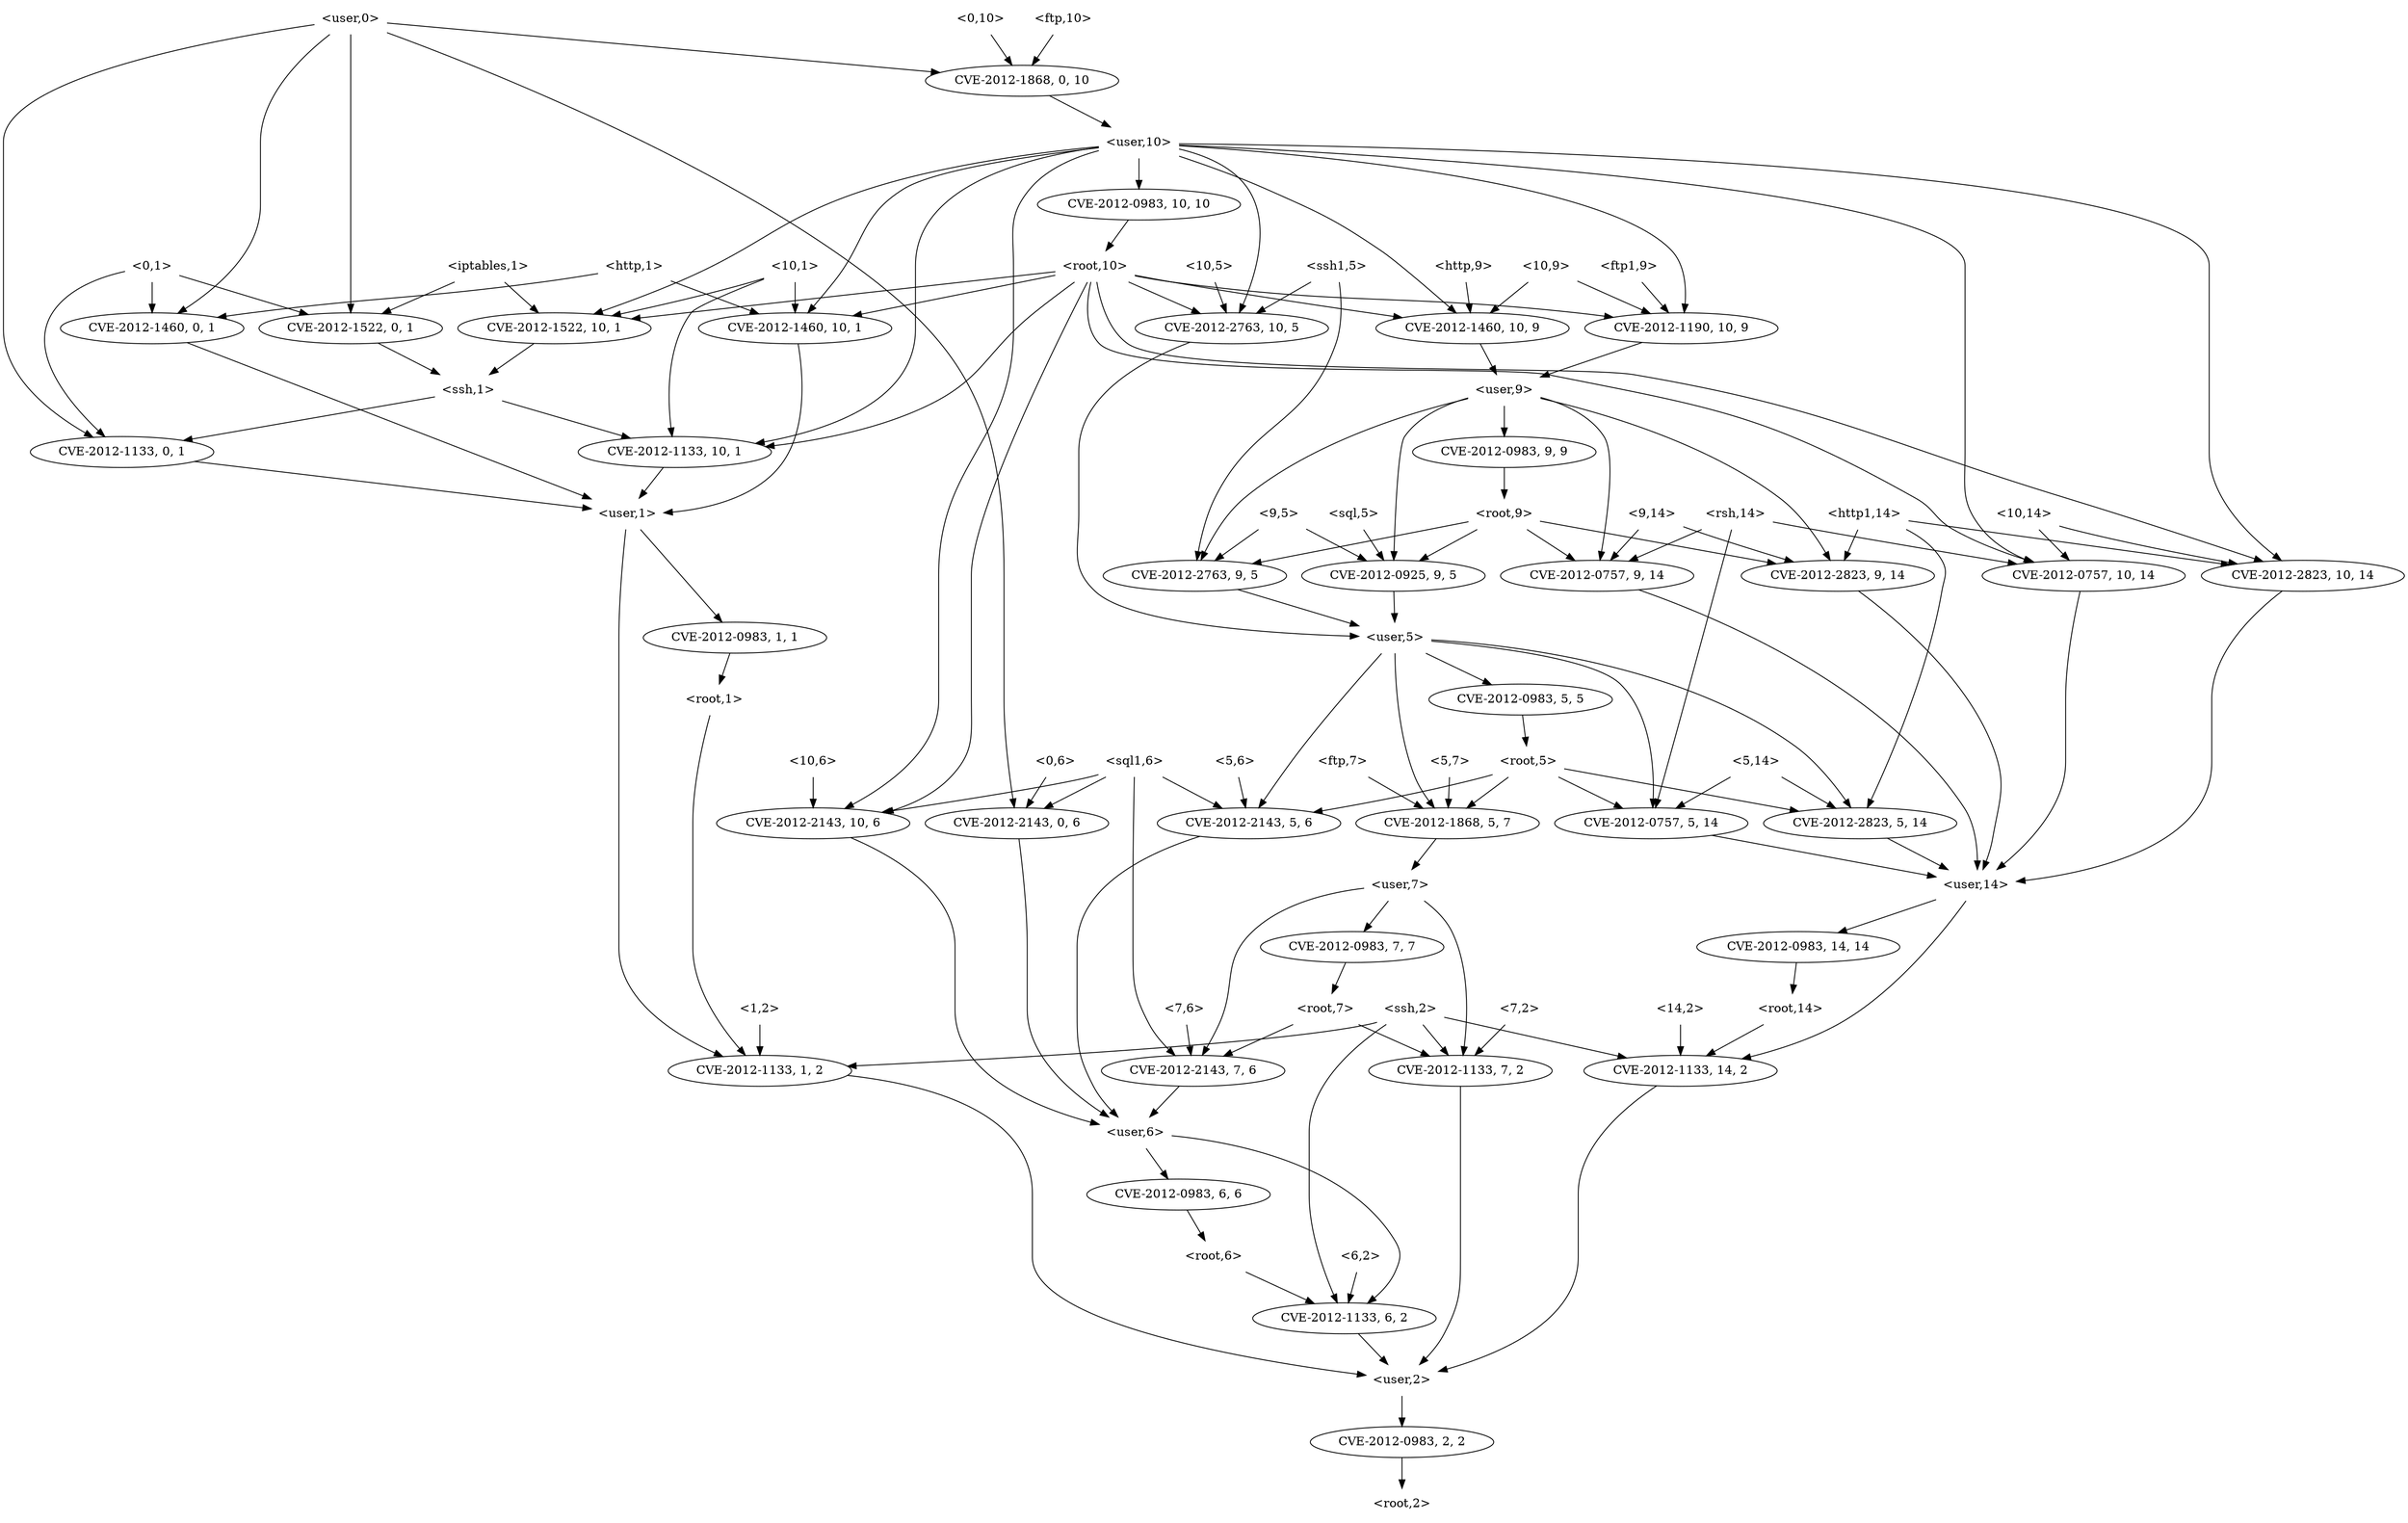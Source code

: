 strict digraph {
	graph [bb="0,0,2322,1764"];
	node [label="\N"];
	"<v_ssh1,9,5>"	 [height=0.5,
		label=<CVE-2012-2763, 9, 5>,
		pos="1879,1098",
		width=2.4499];
	"<user,5>"	 [height=0.5,
		pos="1691,1026",
		shape=plaintext,
		width=0.91667];
	"<v_ssh1,9,5>" -> "<user,5>"	 [pos="e,1724.1,1039.3 1838.7,1082 1807.7,1070.4 1765,1054.5 1733.5,1042.8"];
	"<v_rsh,5,14>"	 [height=0.5,
		label=<CVE-2012-0757, 5, 14>,
		pos="1398,810",
		width=2.5686];
	"<user,5>" -> "<v_rsh,5,14>"	 [pos="e,1400.8,828.08 1657.8,1025.6 1611.1,1024.6 1525.9,1016.4 1472,972 1430.1,937.48 1410.8,873.99 1402.8,837.91"];
	"<v_sql1,5,6>"	 [height=0.5,
		label=<CVE-2012-2143, 5, 6>,
		pos="1792,810",
		width=2.4499];
	"<user,5>" -> "<v_sql1,5,6>"	 [pos="e,1796.2,827.98 1712.4,1007.8 1737.7,985.92 1778.6,945.4 1795,900 1802.2,880.07 1800.8,855.96 1798,837.87"];
	"<v_ftp,5,7>"	 [height=0.5,
		label=<CVE-2012-1868, 5, 7>,
		pos="1597,810",
		width=2.4499];
	"<user,5>" -> "<v_ftp,5,7>"	 [pos="e,1639.1,825.89 1695.4,1007.5 1702.2,976.29 1712,909.77 1685,864 1676.5,849.63 1662.5,838.68 1648.1,830.57"];
	"<v_http1,5,14>"	 [height=0.5,
		label=<CVE-2012-2823, 5, 14>,
		pos="1194,810",
		width=2.5686];
	"<user,5>" -> "<v_http1,5,14>"	 [pos="e,1207.3,827.9 1657.9,1022 1584,1013.8 1402.4,985.71 1281,900 1255,881.68 1230.2,855.06 1213.8,835.7"];
	"<v_root,5,5>"	 [height=0.5,
		label=<CVE-2012-0983, 5, 5>,
		pos="1569,954",
		width=2.4499];
	"<user,5>" -> "<v_root,5,5>"	 [pos="e,1597.3,971.23 1661.2,1007.9 1644.6,998.36 1623.8,986.44 1606.2,976.33"];
	"<root,5>"	 [height=0.5,
		pos="1494,882",
		shape=plaintext,
		width=0.89583];
	"<root,5>" -> "<v_rsh,5,14>"	 [pos="e,1420.8,827.62 1470.3,863.7 1457.9,854.66 1442.6,843.5 1429.2,833.77"];
	"<root,5>" -> "<v_ftp,5,7>"	 [pos="e,1572.8,827.47 1519.2,863.88 1532.8,854.61 1549.8,843.05 1564.5,833.1"];
	"<root,5>" -> "<v_http1,5,14>"	 [pos="e,1250.8,824.24 1461.6,873.44 1413.7,862.27 1323,841.09 1260.5,826.52"];
	"<root,5>" -> "<v_sql1,5,6>"	 [pos="e,1728.6,822.64 1526.5,866.88 1529.3,865.84 1532.2,864.86 1535,864 1568.6,853.66 1655.3,836.5 1718.7,824.52"];
	"<user,14>"	 [height=0.5,
		pos="1073,738",
		shape=plaintext,
		width=1.0069];
	"<v_rsh,5,14>" -> "<user,14>"	 [pos="e,1109.5,746.87 1338.4,796.16 1275.3,782.57 1177,761.41 1119.4,749"];
	"<user,7>"	 [height=0.5,
		pos="1597,738",
		shape=plaintext,
		width=0.91667];
	"<v_ftp,5,7>" -> "<user,7>"	 [pos="e,1597,756.1 1597,791.7 1597,783.98 1597,774.71 1597,766.11"];
	"<v_http1,5,14>" -> "<user,14>"	 [pos="e,1102.6,756.12 1165.9,792.76 1149.8,783.41 1129.2,771.52 1111.5,761.29"];
	"<user,6>"	 [height=0.5,
		pos="1812,450",
		shape=plaintext,
		width=0.91667];
	"<v_sql1,5,6>" -> "<user,6>"	 [pos="e,1827.8,468.44 1808.5,792.27 1831.4,767.26 1870,717.63 1870,667 1870,667 1870,667 1870,593 1870,552.55 1867.6,540.89 1851,504 1846.6\
,494.31 1840.3,484.66 1834,476.31"];
	"<v_ftp1,10,9>"	 [height=0.5,
		label=<CVE-2012-1190, 10, 9>,
		pos="1560,1386",
		width=2.5686];
	"<user,9>"	 [height=0.5,
		pos="1560,1314",
		shape=plaintext,
		width=0.91667];
	"<v_ftp1,10,9>" -> "<user,9>"	 [pos="e,1560,1332.1 1560,1367.7 1560,1360 1560,1350.7 1560,1342.1"];
	"<user,9>" -> "<v_ssh1,9,5>"	 [pos="e,1866.8,1115.9 1593.3,1305.4 1626.1,1297.2 1676.9,1282 1717,1260 1761.6,1235.5 1769.9,1223.9 1806,1188 1826.2,1167.9 1846.5,1142.6\
 1860.6,1124.2"];
	"<v_sql,9,5>"	 [height=0.5,
		label=<CVE-2012-0925, 9, 5>,
		pos="1684,1098",
		width=2.4499];
	"<user,9>" -> "<v_sql,9,5>"	 [pos="e,1691.8,1116.3 1593.1,1310.4 1625.4,1305.9 1673,1293.6 1696,1260 1723.5,1219.8 1708.1,1159.9 1695.4,1125.7"];
	"<v_rsh,9,14>"	 [height=0.5,
		label=<CVE-2012-0757, 9, 14>,
		pos="1485,1098",
		width=2.5686];
	"<user,9>" -> "<v_rsh,9,14>"	 [pos="e,1483,1116.1 1533.9,1295.9 1522.1,1286.7 1509.3,1274.4 1502,1260 1480.4,1217.2 1480,1159.9 1482.2,1126.4"];
	"<v_http1,9,14>"	 [height=0.5,
		label=<CVE-2012-2823, 9, 14>,
		pos="1243,1098",
		width=2.5686];
	"<user,9>" -> "<v_http1,9,14>"	 [pos="e,1254.7,1116.1 1526.6,1300.4 1478,1280.9 1386.3,1240.4 1320,1188 1296.8,1169.7 1275.2,1143.6 1260.8,1124.4"];
	"<v_root,9,9>"	 [height=0.5,
		label=<CVE-2012-0983, 9, 9>,
		pos="1599,1242",
		width=2.4499];
	"<user,9>" -> "<v_root,9,9>"	 [pos="e,1589.5,1260.1 1569.6,1295.7 1574.1,1287.6 1579.6,1277.9 1584.5,1269"];
	"<9,5>"	 [height=0.5,
		pos="1770,1170",
		shape=plaintext,
		width=0.75];
	"<9,5>" -> "<v_ssh1,9,5>"	 [pos="e,1853.4,1115.5 1796.7,1151.9 1811.1,1142.6 1829.1,1131 1844.6,1121.1"];
	"<9,5>" -> "<v_sql,9,5>"	 [pos="e,1704.4,1115.6 1748.7,1151.7 1737.7,1142.7 1724.2,1131.7 1712.3,1122"];
	"<v_sql,9,5>" -> "<user,5>"	 [pos="e,1689.3,1044.1 1685.7,1079.7 1686.5,1072 1687.4,1062.7 1688.3,1054.1"];
	"<0,1>"	 [height=0.5,
		pos="187,1458",
		shape=plaintext,
		width=0.75];
	"<v_http,0,1>"	 [height=0.5,
		label=<CVE-2012-1460, 0, 1>,
		pos="88,1386",
		width=2.4499];
	"<0,1>" -> "<v_http,0,1>"	 [pos="e,111.29,1403.5 162.78,1439.9 149.79,1430.7 133.63,1419.3 119.66,1409.4"];
	"<v_iptables,0,1>"	 [height=0.5,
		label=<CVE-2012-1522, 0, 1>,
		pos="358,1386",
		width=2.4499];
	"<0,1>" -> "<v_iptables,0,1>"	 [pos="e,320.54,1402.3 214.1,1445.9 240.13,1435.3 279.99,1418.9 311.17,1406.2"];
	"<v_ssh,0,1>"	 [height=0.5,
		label=<CVE-2012-1133, 0, 1>,
		pos="300,1242",
		width=2.4499];
	"<0,1>" -> "<v_ssh,0,1>"	 [pos="e,269.44,1258.9 187.63,1440 189.55,1408.8 197.22,1341.7 228,1296 236.37,1283.6 248.67,1273 260.75,1264.6"];
	"<user,1>"	 [height=0.5,
		pos="620,1170",
		shape=plaintext,
		width=0.91667];
	"<v_http,0,1>" -> "<user,1>"	 [pos="e,586.83,1171.8 94.573,1368 108.68,1334.2 145.35,1258.4 203,1224 265.36,1186.7 482.91,1175.4 576.57,1172.2"];
	"<ssh,1>"	 [height=0.5,
		pos="457,1314",
		shape=plaintext,
		width=0.84028];
	"<v_iptables,0,1>" -> "<ssh,1>"	 [pos="e,432.9,1332 381.21,1368.6 394.08,1359.5 410.3,1348 424.42,1338"];
	"<v_ssh,0,1>" -> "<user,1>"	 [pos="e,586.96,1178.2 357.95,1228.3 421.02,1214.5 520.41,1192.8 576.93,1180.4"];
	"<v_ssh,14,2>"	 [height=0.5,
		label=<CVE-2012-1133, 14, 2>,
		pos="1232,522",
		width=2.5686];
	"<user,14>" -> "<v_ssh,14,2>"	 [pos="e,1227.1,540.26 1109.5,726.76 1132.4,718.61 1160.8,705.02 1179,684 1188,673.64 1211.9,593.22 1224.3,550.1"];
	"<v_root,14,14>"	 [height=0.5,
		label=<CVE-2012-0983, 14, 14>,
		pos="1073,666",
		width=2.7013];
	"<user,14>" -> "<v_root,14,14>"	 [pos="e,1073,684.1 1073,719.7 1073,711.98 1073,702.71 1073,694.11"];
	"<root,7>"	 [height=0.5,
		pos="1597,594",
		shape=plaintext,
		width=0.89583];
	"<v_ssh,7,2>"	 [height=0.5,
		label=<CVE-2012-1133, 7, 2>,
		pos="1469,522",
		width=2.4499];
	"<root,7>" -> "<v_ssh,7,2>"	 [pos="e,1498.2,538.99 1565.7,575.88 1548,566.21 1525.8,554.05 1507.1,543.83"];
	"<v_sql1,7,6>"	 [height=0.5,
		label=<CVE-2012-2143, 7, 6>,
		pos="1754,522",
		width=2.4499];
	"<root,7>" -> "<v_sql1,7,6>"	 [pos="e,1719.1,538.58 1629.5,578.5 1652.7,568.16 1684.1,554.15 1709.6,542.79"];
	"<user,2>"	 [height=0.5,
		pos="1322,162",
		shape=plaintext,
		width=0.91667];
	"<v_ssh,7,2>" -> "<user,2>"	 [pos="e,1329,180.09 1461.9,503.73 1438.2,445.96 1361.5,259.13 1332.9,189.49"];
	"<v_sql1,7,6>" -> "<user,6>"	 [pos="e,1797.7,468.28 1768,504.05 1775,495.67 1783.5,485.38 1791.2,476.1"];
	"<v_rsh,10,14>"	 [height=0.5,
		label=<CVE-2012-0757, 10, 14>,
		pos="784,1098",
		width=2.7013];
	"<v_rsh,10,14>" -> "<user,14>"	 [pos="e,1036.4,747.04 802.88,1080.2 828.47,1055.6 871,1006.8 871,955 871,955 871,955 871,881 871,805.42 966.8,766.6 1026.5,749.74"];
	"<v_root,10,10>"	 [height=0.5,
		label=<CVE-2012-0983, 10, 10>,
		pos="1121,1530",
		width=2.7013];
	"<root,10>"	 [height=0.5,
		pos="1124,1458",
		shape=plaintext,
		width=1];
	"<v_root,10,10>" -> "<root,10>"	 [pos="e,1123.3,1476.1 1121.7,1511.7 1122.1,1504 1122.5,1494.7 1122.8,1486.1"];
	"<v_http,10,9>"	 [height=0.5,
		label=<CVE-2012-1460, 10, 9>,
		pos="1356,1386",
		width=2.5686];
	"<root,10>" -> "<v_http,10,9>"	 [pos="e,1307.9,1401.5 1160.2,1446.1 1197.1,1434.9 1254.9,1417.5 1298.1,1404.5"];
	"<root,10>" -> "<v_ftp1,10,9>"	 [pos="e,1492.1,1398.3 1160.5,1451.3 1221.7,1441.6 1349.2,1421.5 1457,1404 1465.2,1402.7 1473.7,1401.3 1482.2,1399.9"];
	"<v_iptables,10,1>"	 [height=0.5,
		label=<CVE-2012-1522, 10, 1>,
		pos="557,1386",
		width=2.5686];
	"<root,10>" -> "<v_iptables,10,1>"	 [pos="e,632.94,1396.4 1087.7,1452.5 998.9,1441.6 769.07,1413.2 642.96,1397.6"];
	"<v_sql1,10,6>"	 [height=0.5,
		label=<CVE-2012-2143, 10, 6>,
		pos="2223,810",
		width=2.5686];
	"<root,10>" -> "<v_sql1,10,6>"	 [pos="e,2164.1,824.01 1142.5,1439.8 1166.3,1418.8 1209.8,1384.2 1254,1368 1400,1314.4 1450.3,1366.2 1602,1332 1789.2,1289.8 1878.3,1328.5\
 2009,1188 2110.7,1078.7 1999.7,976.38 2098,864 2112.8,847.08 2133.9,835.41 2154.6,827.43"];
	"<root,10>" -> "<v_rsh,10,14>"	 [pos="e,853.06,1110.7 1121.4,1439.7 1112.6,1387.8 1079.1,1231.3 985,1152 966.29,1136.2 911.01,1122.3 863.14,1112.7"];
	"<v_ssh1,10,5>"	 [height=0.5,
		label=<CVE-2012-2763, 10, 5>,
		pos="1950,1386",
		width=2.5686];
	"<root,10>" -> "<v_ssh1,10,5>"	 [pos="e,1862.8,1392.1 1160.1,1451.7 1186.1,1448.1 1222.2,1443.3 1254,1440 1467.1,1418 1717.7,1401.1 1852.5,1392.8"];
	"<v_http,10,1>"	 [height=0.5,
		label=<CVE-2012-1460, 10, 1>,
		pos="837,1386",
		width=2.5686];
	"<root,10>" -> "<v_http,10,1>"	 [pos="e,892.33,1400.5 1087.9,1448.2 1041.4,1436.9 959.59,1416.9 902.06,1402.9"];
	"<v_ssh,10,1>"	 [height=0.5,
		label=<CVE-2012-1133, 10, 1>,
		pos="678,1242",
		width=2.5686];
	"<root,10>" -> "<v_ssh,10,1>"	 [pos="e,711.16,1258.9 1088.3,1439.8 1006.8,1400.8 807.63,1305.2 720.26,1263.3"];
	"<v_http1,10,14>"	 [height=0.5,
		label=<CVE-2012-2823, 10, 14>,
		pos="997,1098",
		width=2.7013];
	"<root,10>" -> "<v_http1,10,14>"	 [pos="e,1051.2,1113 1125,1440 1126.4,1413.3 1129,1360.1 1129,1315 1129,1315 1129,1315 1129,1241 1129,1200.6 1135.2,1183.7 1110,1152 1097.4\
,1136.1 1078.9,1124.7 1060.5,1116.7"];
	"<v_root,7,7>"	 [height=0.5,
		label=<CVE-2012-0983, 7, 7>,
		pos="1597,666",
		width=2.4499];
	"<v_root,7,7>" -> "<root,7>"	 [pos="e,1597,612.1 1597,647.7 1597,639.98 1597,630.71 1597,622.11"];
	"<v_sql1,0,6>"	 [height=0.5,
		label=<CVE-2012-2143, 0, 6>,
		pos="2024,810",
		width=2.4499];
	"<v_sql1,0,6>" -> "<user,6>"	 [pos="e,1845.4,461.41 2016.1,791.93 2004.7,765.67 1985,713.53 1985,667 1985,667 1985,667 1985,593 1985,525.83 1906.1,484.63 1854.9,464.95"];
	"<v_ssh,6,2>"	 [height=0.5,
		label=<CVE-2012-1133, 6, 2>,
		pos="1486,234",
		width=2.4499];
	"<user,6>" -> "<v_ssh,6,2>"	 [pos="e,1505.2,251.81 1778.9,435.83 1755.6,426.04 1724.1,411.72 1698,396 1627.2,353.35 1551.9,291.75 1512.9,258.47"];
	"<v_root,6,6>"	 [height=0.5,
		label=<CVE-2012-0983, 6, 6>,
		pos="1795,378",
		width=2.4499];
	"<user,6>" -> "<v_root,6,6>"	 [pos="e,1799.2,396.1 1807.8,431.7 1805.9,423.9 1803.6,414.51 1801.5,405.83"];
	"<http,9>"	 [height=0.5,
		pos="1296,1458",
		shape=plaintext,
		width=0.89583];
	"<http,9>" -> "<v_http,10,9>"	 [pos="e,1341.3,1404.1 1310.8,1439.7 1318,1431.3 1326.8,1421.1 1334.7,1411.9"];
	"<v_http,10,9>" -> "<user,9>"	 [pos="e,1527,1326.3 1399.5,1370.1 1434.2,1358.2 1482.6,1341.6 1517.2,1329.7"];
	"<14,2>"	 [height=0.5,
		pos="1255,594",
		shape=plaintext,
		width=0.78472];
	"<14,2>" -> "<v_ssh,14,2>"	 [pos="e,1237.6,540.1 1249.3,575.7 1246.8,567.9 1243.7,558.51 1240.8,549.83"];
	"<v_ssh,14,2>" -> "<user,2>"	 [pos="e,1309.3,180.38 1238.1,503.76 1246.8,477.28 1262,424.86 1262,379 1262,379 1262,379 1262,305 1262,261.72 1285.9,216.45 1303.6,188.98"];
	"<v_http,10,1>" -> "<user,1>"	 [pos="e,653.29,1173.7 835.65,1367.8 832.16,1335.2 820.03,1264.1 779,1224 747.83,1193.6 698.73,1180.6 663.34,1175.1"];
	"<v_ssh,1,2>"	 [height=0.5,
		label=<CVE-2012-1133, 1, 2>,
		pos="659,522",
		width=2.4499];
	"<user,1>" -> "<v_ssh,1,2>"	 [pos="e,659,540.05 627.89,1151.9 639.29,1125.7 659,1073.5 659,1027 659,1027 659,1027 659,665 659,625 659,578.65 659,550.08"];
	"<v_root,1,1>"	 [height=0.5,
		label=<CVE-2012-0983, 1, 1>,
		pos="543,1026",
		width=2.4499];
	"<user,1>" -> "<v_root,1,1>"	 [pos="e,552.32,1044.2 610.71,1151.9 597.42,1127.4 572.84,1082 557.24,1053.3"];
	"<iptables,1>"	 [height=0.5,
		pos="525,1458",
		shape=plaintext,
		width=1.1944];
	"<iptables,1>" -> "<v_iptables,10,1>"	 [pos="e,549.18,1404.1 532.91,1439.7 536.55,1431.7 540.95,1422.1 544.99,1413.3"];
	"<iptables,1>" -> "<v_iptables,0,1>"	 [pos="e,394.73,1402.4 484.15,1439.9 459.92,1429.7 429.13,1416.8 404.04,1406.3"];
	"<v_iptables,10,1>" -> "<ssh,1>"	 [pos="e,481.34,1332 533.55,1368.6 520.55,1359.5 504.17,1348 489.9,1338"];
	"<10,14>"	 [height=0.5,
		pos="1069,1170",
		shape=plaintext,
		width=0.88889];
	"<10,14>" -> "<v_http1,10,14>"	 [pos="e,1014.3,1115.9 1051.2,1151.7 1042.3,1143.1 1031.5,1132.5 1021.8,1123.1"];
	"<10,14>" -> "<v_rsh,10,14>"	 [pos="e,850.3,1111.2 1036.8,1156.5 1032.2,1154.9 1027.5,1153.3 1023,1152 969.23,1136.2 907.44,1122.6 860.16,1113.1"];
	"<v_http1,10,14>" -> "<user,14>"	 [pos="e,1051.6,756.14 997,1080 997,1053.3 997,1000.1 997,955 997,955 997,955 997,881 997,840.03 1000.7,827.56 1021,792 1027,781.44 1035.7\
,771.47 1044.2,763.08"];
	"<root,1>"	 [height=0.5,
		pos="545,954",
		shape=plaintext,
		width=0.89583];
	"<root,1>" -> "<v_ssh,1,2>"	 [pos="e,617.9,538.09 545.59,935.95 546.47,909.3 548,856.12 548,811 548,811 548,811 548,665 548,624.46 544.04,608.71 568,576 578.29,561.95\
 593.52,551.02 608.58,542.83"];
	"<v_ssh,1,2>" -> "<user,2>"	 [pos="e,1289,168.53 742.41,516.1 830.56,505.88 957,474.56 957,379 957,379 957,379 957,305 957,236.61 1182.4,188.02 1278.9,170.34"];
	"<v_rsh,9,14>" -> "<user,14>"	 [pos="e,1073,756.19 1444.9,1081.7 1364.2,1048.6 1182.1,962.45 1092,828 1079.7,809.7 1075.2,784.94 1073.6,766.18"];
	"<v_http1,9,14>" -> "<user,14>"	 [pos="e,1065.3,756.09 1185.1,1083.9 1123.5,1066.2 1035,1028 1035,955 1035,955 1035,955 1035,881 1035,839.63 1050.2,793.72 1061.4,765.61"];
	"<root,9>"	 [height=0.5,
		pos="1577,1170",
		shape=plaintext,
		width=0.89583];
	"<v_root,9,9>" -> "<root,9>"	 [pos="e,1582.4,1188.1 1593.6,1223.7 1591.1,1215.9 1588.2,1206.5 1585.4,1197.8"];
	"<v_root,2,2>"	 [height=0.5,
		label=<CVE-2012-0983, 2, 2>,
		pos="1322,90",
		width=2.4499];
	"<user,2>" -> "<v_root,2,2>"	 [pos="e,1322,108.1 1322,143.7 1322,135.98 1322,126.71 1322,118.11"];
	"<ssh1,5>"	 [height=0.5,
		pos="1829,1458",
		shape=plaintext,
		width=0.94444];
	"<ssh1,5>" -> "<v_ssh1,9,5>"	 [pos="e,1876.6,1116.1 1831.4,1439.7 1839.4,1382.2 1865.4,1196.7 1875.2,1126.4"];
	"<ssh1,5>" -> "<v_ssh1,10,5>"	 [pos="e,1922,1403.2 1858.6,1439.9 1875,1430.4 1895.7,1418.4 1913.1,1408.3"];
	"<v_ssh1,10,5>" -> "<user,5>"	 [pos="e,1724,1028.7 1959.1,1368.1 1972.3,1342 1995,1290.1 1995,1243 1995,1243 1995,1243 1995,1169 1995,1128.6 2005,1108.2 1976,1080 1942.3\
,1047.1 1805.5,1034 1734.4,1029.3"];
	"<root,9>" -> "<v_ssh1,9,5>"	 [pos="e,1815.3,1110.5 1609.5,1154.9 1612.3,1153.8 1615.2,1152.9 1618,1152 1652.3,1141.5 1740.7,1124.3 1805.1,1112.4"];
	"<root,9>" -> "<v_sql,9,5>"	 [pos="e,1658.8,1115.5 1603.2,1151.9 1617.3,1142.6 1635,1131 1650.2,1121.1"];
	"<root,9>" -> "<v_rsh,9,14>"	 [pos="e,1506.8,1115.6 1554.3,1151.7 1542.4,1142.7 1527.7,1131.5 1514.9,1121.8"];
	"<root,9>" -> "<v_http1,9,14>"	 [pos="e,1303.4,1111.7 1544.7,1162.2 1491.5,1151.1 1384.4,1128.6 1313.2,1113.7"];
	"<root,6>"	 [height=0.5,
		pos="1715,306",
		shape=plaintext,
		width=0.89583];
	"<v_root,6,6>" -> "<root,6>"	 [pos="e,1734.7,324.2 1776,360.41 1766,351.63 1753.5,340.68 1742.4,330.99"];
	"<root,6>" -> "<v_ssh,6,2>"	 [pos="e,1532.8,249.32 1682.7,295.12 1646.3,284.01 1586.7,265.77 1542.6,252.29"];
	"<root,14>"	 [height=0.5,
		pos="1104,594",
		shape=plaintext,
		width=1];
	"<root,14>" -> "<v_ssh,14,2>"	 [pos="e,1202.3,539.23 1135.3,575.88 1152.9,566.28 1174.9,554.22 1193.5,544.05"];
	"<sql,5>"	 [height=0.5,
		pos="1657,1170",
		shape=plaintext,
		width=0.8125];
	"<sql,5>" -> "<v_sql,9,5>"	 [pos="e,1677.4,1116.1 1663.7,1151.7 1666.7,1143.8 1670.4,1134.3 1673.8,1125.5"];
	"<ssh,1>" -> "<v_ssh,10,1>"	 [pos="e,631.56,1257.7 487.27,1303.4 521.81,1292.5 579.06,1274.3 621.84,1260.8"];
	"<ssh,1>" -> "<v_ssh,0,1>"	 [pos="e,335.11,1258.7 426.73,1299.5 403.4,1289.1 370.78,1274.6 344.49,1262.8"];
	"<http1,14>"	 [height=0.5,
		pos="1234,1170",
		shape=plaintext,
		width=1.0833];
	"<http1,14>" -> "<v_http1,5,14>"	 [pos="e,1178.7,827.96 1194.8,1155.5 1175.8,1147 1154.3,1134.1 1141,1116 1117.1,1083.4 1122,1067.4 1122,1027 1122,1027 1122,1027 1122,953\
 1122,908.11 1151,863.02 1172.2,836.05"];
	"<http1,14>" -> "<v_http1,10,14>"	 [pos="e,1048.3,1113.3 1195,1156.3 1190.3,1154.9 1185.5,1153.4 1181,1152 1140.2,1139.6 1094,1126.3 1058.1,1116.1"];
	"<http1,14>" -> "<v_http1,9,14>"	 [pos="e,1240.8,1116.1 1236.2,1151.7 1237.2,1144 1238.4,1134.7 1239.5,1126.1"];
	"<v_sql1,10,6>" -> "<user,6>"	 [pos="e,1845.2,450.43 2205.4,791.98 2181.6,766.99 2142,717.8 2142,667 2142,667 2142,667 2142,593 2142,469.56 1944.8,452.11 1855.3,450.55"];
	"<v_ssh,10,1>" -> "<user,1>"	 [pos="e,634.31,1188.3 663.96,1224.1 657.01,1215.7 648.48,1205.4 640.79,1196.1"];
	"<9,14>"	 [height=0.5,
		pos="1443,1170",
		shape=plaintext,
		width=0.78472];
	"<9,14>" -> "<v_rsh,9,14>"	 [pos="e,1474.7,1116.1 1453.4,1151.7 1458.3,1143.6 1464.2,1133.7 1469.6,1124.7"];
	"<9,14>" -> "<v_http1,9,14>"	 [pos="e,1291.3,1113.4 1414.5,1155.9 1411.3,1154.5 1408.1,1153.2 1405,1152 1371,1138.9 1332.2,1126.1 1301.1,1116.4"];
	"<v_root,14,14>" -> "<root,14>"	 [pos="e,1096.4,612.1 1080.7,647.7 1084.2,639.73 1088.5,630.1 1092.4,621.26"];
	"<0,6>"	 [height=0.5,
		pos="2024,882",
		shape=plaintext,
		width=0.75];
	"<0,6>" -> "<v_sql1,0,6>"	 [pos="e,2024,828.1 2024,863.7 2024,855.98 2024,846.71 2024,838.11"];
	"<user,7>" -> "<v_ssh,7,2>"	 [pos="e,1467.8,540.13 1563.7,727.06 1542.2,718.92 1515.5,705.24 1500,684 1471,644.27 1467,584.82 1467.5,550.37"];
	"<user,7>" -> "<v_root,7,7>"	 [pos="e,1597,684.1 1597,719.7 1597,711.98 1597,702.71 1597,694.11"];
	"<user,7>" -> "<v_sql1,7,6>"	 [pos="e,1746.6,540.09 1630.3,725.9 1651.2,717.4 1677.2,703.74 1694,684 1727,645.23 1713.8,623.52 1732,576 1735.3,567.31 1739.2,557.9 1742.7\
,549.46"];
	"<v_ftp,0,10>"	 [height=0.5,
		label=<CVE-2012-1868, 0, 10>,
		pos="2230,1674",
		width=2.5686];
	"<user,10>"	 [height=0.5,
		pos="1246,1602",
		shape=plaintext,
		width=1.0069];
	"<v_ftp,0,10>" -> "<user,10>"	 [pos="e,1282.6,1605.6 2144.8,1666.9 1944.2,1652.7 1447.4,1617.3 1292.7,1606.3"];
	"<user,10>" -> "<v_http,10,9>"	 [pos="e,1354.5,1404.1 1262.2,1583.9 1282.8,1561.1 1318,1518.7 1337,1476 1345.8,1456.3 1350.6,1432.3 1353.2,1414.2"];
	"<user,10>" -> "<v_ftp1,10,9>"	 [pos="e,1560.6,1404.1 1282.6,1596.3 1345.3,1586.1 1473.1,1556.3 1540,1476 1554.3,1458.8 1558.9,1433.6 1560.2,1414.3"];
	"<user,10>" -> "<v_iptables,10,1>"	 [pos="e,565.73,1404 1209.6,1600.4 1103.1,1598.1 793.63,1588 702,1548 639.4,1520.7 592.64,1451.1 570.76,1413"];
	"<user,10>" -> "<v_root,10,10>"	 [pos="e,1150,1547.2 1215.4,1583.9 1198.4,1574.4 1177.1,1562.4 1159.1,1552.3"];
	"<user,10>" -> "<v_sql1,10,6>"	 [pos="e,2215,827.94 1282.3,1601.6 1377.7,1602.5 1642.6,1599.7 1855,1548 1955.9,1523.4 2071,1562.8 2071,1459 2071,1459 2071,1459 2071,1385\
 2071,1167 2174.7,917.51 2210.8,837.29"];
	"<user,10>" -> "<v_rsh,10,14>"	 [pos="e,819.96,1115 1209.7,1597.4 1151.6,1590.9 1041.9,1575.3 1015,1548 986.62,1519.2 996,1499.4 996,1459 996,1459 996,1459 996,1313 996\
,1219 891.46,1151.5 829.2,1119.6"];
	"<user,10>" -> "<v_ssh1,10,5>"	 [pos="e,1955.1,1404 1282.4,1600.3 1413.5,1596.8 1858.9,1577.7 1947,1476 1961.5,1459.3 1960.7,1433.4 1957.2,1413.8"];
	"<user,10>" -> "<v_http,10,1>"	 [pos="e,847.08,1404.1 1209.3,1600.8 1155.9,1598.9 1055.1,1589.7 982,1548 923.4,1514.6 875.75,1449 852.47,1412.7"];
	"<user,10>" -> "<v_ssh,10,1>"	 [pos="e,685.69,1260.1 1209.6,1599.1 1089.8,1592 716,1561.4 716,1459 716,1459 716,1459 716,1385 716,1343.6 700.77,1297.7 689.59,1269.6"];
	"<user,10>" -> "<v_http1,10,14>"	 [pos="e,1062.9,1111.3 1246.9,1583.8 1249.5,1518.6 1250,1283.5 1133,1152 1117.2,1134.3 1094.8,1122.4 1072.7,1114.5"];
	"<v_ssh,6,2>" -> "<user,2>"	 [pos="e,1355.2,177.18 1449.6,217.46 1424.5,206.74 1391,192.44 1364.6,181.18"];
	"<sql1,6>"	 [height=0.5,
		pos="1908,882",
		shape=plaintext,
		width=0.91667];
	"<sql1,6>" -> "<v_sql1,10,6>"	 [pos="e,2164.5,824 1941.1,873.64 1991.5,862.44 2088.6,840.87 2154.6,826.2"];
	"<sql1,6>" -> "<v_sql1,0,6>"	 [pos="e,1997.1,827.23 1936.4,863.88 1952,854.45 1971.5,842.66 1988.2,832.61"];
	"<sql1,6>" -> "<v_sql1,7,6>"	 [pos="e,1773,539.71 1905.1,863.92 1896.3,815.54 1866.7,674.72 1804,576 1797.4,565.59 1788.6,555.43 1780.2,546.83"];
	"<sql1,6>" -> "<v_sql1,5,6>"	 [pos="e,1818.9,827.23 1879.6,863.88 1864,854.45 1844.5,842.66 1827.8,832.61"];
	"<ssh,2>"	 [height=0.5,
		pos="1341,594",
		shape=plaintext,
		width=0.84028];
	"<ssh,2>" -> "<v_ssh,14,2>"	 [pos="e,1257.6,539.47 1314.3,575.88 1299.9,566.61 1281.9,555.05 1266.4,545.1"];
	"<ssh,2>" -> "<v_ssh,7,2>"	 [pos="e,1439.8,538.99 1371.3,576.41 1389.1,566.68 1411.8,554.3 1430.8,543.91"];
	"<ssh,2>" -> "<v_ssh,6,2>"	 [pos="e,1472.9,251.99 1346.9,575.92 1353.1,557.99 1363.1,528.98 1372,504 1406.1,407.8 1403.6,378.93 1450,288 1454.8,278.59 1461,268.86\
 1466.9,260.35"];
	"<ssh,2>" -> "<v_ssh,1,2>"	 [pos="e,747.04,523.45 1310.5,581.1 1304.4,579.12 1298.1,577.29 1292,576 1105.7,536.55 882.81,526.2 757.38,523.65"];
	"<rsh,14>"	 [height=0.5,
		pos="1363,1170",
		shape=plaintext,
		width=0.92361];
	"<rsh,14>" -> "<v_rsh,5,14>"	 [pos="e,1396.3,828.09 1364.7,1151.7 1370.3,1094.2 1388.5,908.66 1395.3,838.35"];
	"<rsh,14>" -> "<v_rsh,10,14>"	 [pos="e,853.26,1110.7 1329.7,1161.1 1315.1,1157.9 1297.8,1154.4 1282,1152 1109.4,1126 1064.2,1137.7 891,1116 882.02,1114.9 872.64,1113.6\
 863.32,1112.2"];
	"<rsh,14>" -> "<v_rsh,9,14>"	 [pos="e,1456.7,1115.2 1392.8,1151.9 1409.4,1142.4 1430.2,1130.4 1447.8,1120.3"];
	"<ftp,7>"	 [height=0.5,
		pos="1574,882",
		shape=plaintext,
		width=0.8125];
	"<ftp,7>" -> "<v_ftp,5,7>"	 [pos="e,1591.4,828.1 1579.7,863.7 1582.2,855.9 1585.3,846.51 1588.2,837.83"];
	"<5,6>"	 [height=0.5,
		pos="1759,882",
		shape=plaintext,
		width=0.75];
	"<5,6>" -> "<v_sql1,5,6>"	 [pos="e,1783.9,828.1 1767.2,863.7 1770.9,855.73 1775.5,846.1 1779.6,837.26"];
	"<10,6>"	 [height=0.5,
		pos="2136,882",
		shape=plaintext,
		width=0.78472];
	"<10,6>" -> "<v_sql1,10,6>"	 [pos="e,2202.3,827.62 2157.5,863.7 2168.6,854.75 2182.3,843.71 2194.4,834.05"];
	"<http,1>"	 [height=0.5,
		pos="422,1458",
		shape=plaintext,
		width=0.89583];
	"<http,1>" -> "<v_http,10,1>"	 [pos="e,755.62,1394.7 454.4,1445.2 460.52,1443.3 466.92,1441.4 473,1440 564.53,1418.3 671.26,1404 745.38,1395.8"];
	"<http,1>" -> "<v_http,0,1>"	 [pos="e,147.17,1399.4 389.67,1450.2 336.2,1439 228.17,1416.4 156.96,1401.5"];
	"<5,14>"	 [height=0.5,
		pos="1319,882",
		shape=plaintext,
		width=0.78472];
	"<5,14>" -> "<v_rsh,5,14>"	 [pos="e,1379,827.86 1338.5,863.7 1348.5,854.9 1360.7,844.08 1371.4,834.54"];
	"<5,14>" -> "<v_http1,5,14>"	 [pos="e,1223.1,827.31 1290.6,865.12 1273.3,855.41 1250.9,842.87 1232.1,832.31"];
	"<ftp,10>"	 [height=0.5,
		pos="2269,1746",
		shape=plaintext,
		width=0.89583];
	"<ftp,10>" -> "<v_ftp,0,10>"	 [pos="e,2239.5,1692.1 2259.4,1727.7 2254.9,1719.6 2249.4,1709.9 2244.5,1701"];
	"<root,2>"	 [height=0.5,
		pos="1322,18",
		shape=plaintext,
		width=0.89583];
	"<ftp1,9>"	 [height=0.5,
		pos="1499,1458",
		shape=plaintext,
		width=0.89583];
	"<ftp1,9>" -> "<v_ftp1,10,9>"	 [pos="e,1545.1,1404.1 1514.1,1439.7 1521.4,1431.3 1530.3,1421.1 1538.3,1411.9"];
	"<v_root,5,5>" -> "<root,5>"	 [pos="e,1512.2,900.03 1550.8,936.05 1541.5,927.35 1530,916.59 1519.8,907.04"];
	"<6,2>"	 [height=0.5,
		pos="1486,306",
		shape=plaintext,
		width=0.75];
	"<6,2>" -> "<v_ssh,6,2>"	 [pos="e,1486,252.1 1486,287.7 1486,279.98 1486,270.71 1486,262.11"];
	"<10,5>"	 [height=0.5,
		pos="1910,1458",
		shape=plaintext,
		width=0.78472];
	"<10,5>" -> "<v_ssh1,10,5>"	 [pos="e,1940.2,1404.1 1919.9,1439.7 1924.5,1431.6 1930.1,1421.9 1935.2,1413"];
	"<v_root,2,2>" -> "<root,2>"	 [pos="e,1322,36.104 1322,71.697 1322,63.983 1322,54.712 1322,46.112"];
	"<user,0>"	 [height=0.5,
		pos="358,1746",
		shape=plaintext,
		width=0.91667];
	"<user,0>" -> "<v_ftp,0,10>"	 [pos="e,2164.5,1686.8 391.26,1744.6 603.28,1741.8 1768.4,1725.4 2123,1692 2133.2,1691 2143.9,1689.7 2154.5,1688.2"];
	"<user,0>" -> "<v_sql1,0,6>"	 [pos="e,2008.8,827.76 391.03,1744.1 631.92,1737.4 2109,1692.6 2109,1603 2109,1603 2109,1603 2109,1385 2109,1162.8 2015.1,1120.5 1988,900\
 1986,884.12 1983.3,879.29 1988,864 1991.1,854.06 1996.7,844.31 2002.6,835.93"];
	"<user,0>" -> "<v_iptables,0,1>"	 [pos="e,358,1404 358,1728 358,1701.3 358,1648.1 358,1603 358,1603 358,1603 358,1529 358,1489 358,1442.7 358,1414.1"];
	"<user,0>" -> "<v_ssh,0,1>"	 [pos="e,287.98,1260 330.22,1727.9 295.9,1704.3 242,1658.5 242,1603 242,1603 242,1603 242,1385 242,1341.7 265.4,1296.1 282.48,1268.6"];
	"<user,0>" -> "<v_http,0,1>"	 [pos="e,92.452,1404.4 324.81,1741.5 257.23,1732.2 110,1700.9 110,1603 110,1603 110,1603 110,1529 110,1488.7 101.26,1442.8 94.794,1414.4"];
	"<10,9>"	 [height=0.5,
		pos="1417,1458",
		shape=plaintext,
		width=0.78472];
	"<10,9>" -> "<v_http,10,9>"	 [pos="e,1370.9,1404.1 1401.9,1439.7 1394.6,1431.3 1385.7,1421.1 1377.7,1411.9"];
	"<10,9>" -> "<v_ftp1,10,9>"	 [pos="e,1527.6,1402.9 1445.3,1443.2 1466.2,1432.9 1495,1418.8 1518.5,1407.3"];
	"<1,2>"	 [height=0.5,
		pos="604,594",
		shape=plaintext,
		width=0.75];
	"<1,2>" -> "<v_ssh,1,2>"	 [pos="e,645.56,540.1 617.6,575.7 624.12,567.39 632.07,557.28 639.25,548.14"];
	"<v_root,1,1>" -> "<root,1>"	 [pos="e,544.51,972.1 543.49,1007.7 543.71,999.98 543.98,990.71 544.23,982.11"];
	"<7,2>"	 [height=0.5,
		pos="1426,594",
		shape=plaintext,
		width=0.75];
	"<7,2>" -> "<v_ssh,7,2>"	 [pos="e,1458.5,540.1 1436.6,575.7 1441.6,567.56 1447.7,557.69 1453.2,548.7"];
	"<7,6>"	 [height=0.5,
		pos="1768,594",
		shape=plaintext,
		width=0.75];
	"<7,6>" -> "<v_sql1,7,6>"	 [pos="e,1757.4,540.1 1764.5,575.7 1763,567.98 1761.1,558.71 1759.4,550.11"];
	"<0,10>"	 [height=0.5,
		pos="2190,1746",
		shape=plaintext,
		width=0.78472];
	"<0,10>" -> "<v_ftp,0,10>"	 [pos="e,2220.2,1692.1 2199.9,1727.7 2204.5,1719.6 2210.1,1709.9 2215.2,1701"];
	"<10,1>"	 [height=0.5,
		pos="659,1458",
		shape=plaintext,
		width=0.78472];
	"<10,1>" -> "<v_iptables,10,1>"	 [pos="e,580.99,1403.5 634.05,1439.9 620.67,1430.7 604.01,1419.3 589.62,1409.4"];
	"<10,1>" -> "<v_http,10,1>"	 [pos="e,797.85,1402.4 687.6,1445.8 714.67,1435.1 755.87,1418.9 788.15,1406.2"];
	"<10,1>" -> "<v_ssh,10,1>"	 [pos="e,676.47,1260.2 660.52,1439.8 663.81,1402.8 671.59,1315.2 675.57,1270.4"];
	"<5,7>"	 [height=0.5,
		pos="1649,882",
		shape=plaintext,
		width=0.75];
	"<5,7>" -> "<v_ftp,5,7>"	 [pos="e,1609.7,828.1 1636.1,863.7 1630,855.39 1622.5,845.28 1615.7,836.14"];
}
